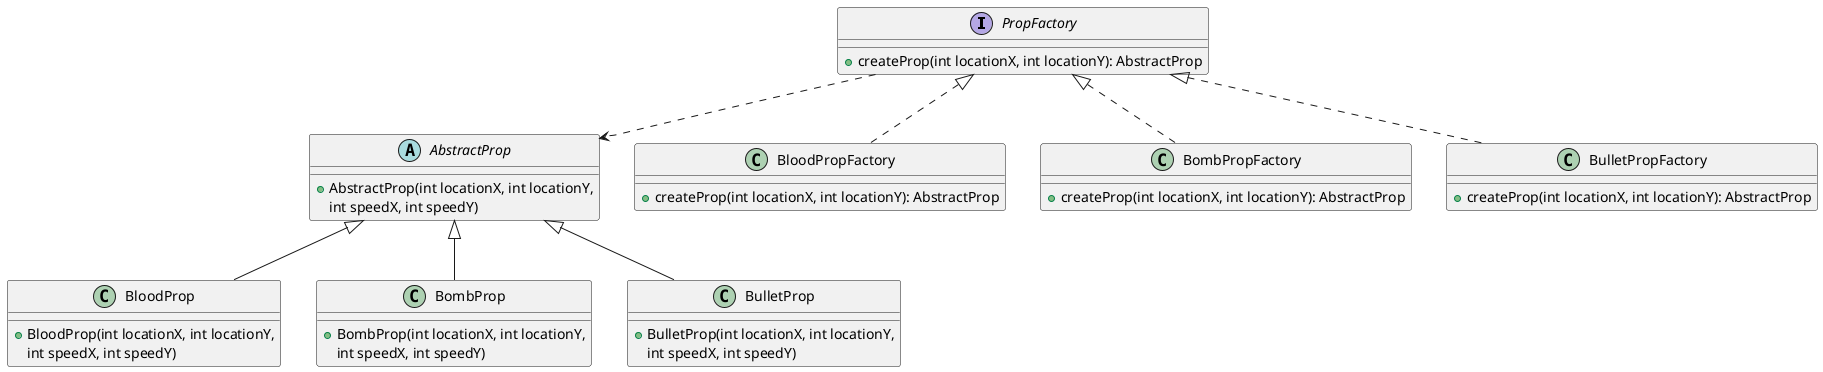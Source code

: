 @startuml
'https://plantuml.com/class-diagram

interface PropFactory {
    + createProp(int locationX, int locationY): AbstractProp
}

abstract class AbstractProp
{
    + AbstractProp(int locationX, int locationY,
    int speedX, int speedY)
}

PropFactory ..> AbstractProp

class BloodPropFactory {
    + createProp(int locationX, int locationY): AbstractProp
}

PropFactory <|.. BloodPropFactory


class BombPropFactory {
    + createProp(int locationX, int locationY): AbstractProp
}

PropFactory <|.. BombPropFactory

class BulletPropFactory {
    + createProp(int locationX, int locationY): AbstractProp
}

PropFactory <|.. BulletPropFactory

class BloodProp {
    + BloodProp(int locationX, int locationY,
    int speedX, int speedY)
}

AbstractProp <|-- BloodProp

class BombProp {
    + BombProp(int locationX, int locationY,
    int speedX, int speedY)
}

AbstractProp <|-- BombProp

class BulletProp {
    + BulletProp(int locationX, int locationY,
    int speedX, int speedY)
}

AbstractProp <|-- BulletProp


@enduml
